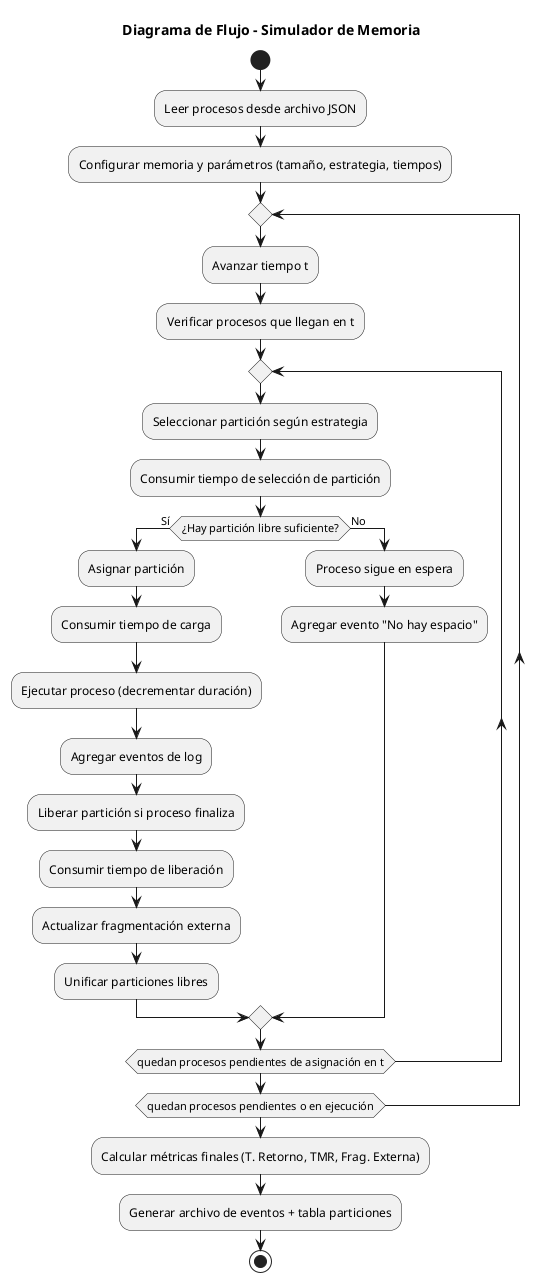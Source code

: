 @startuml DiagramaFlujo

title Diagrama de Flujo - Simulador de Memoria

start

:Leer procesos desde archivo JSON;
:Configurar memoria y parámetros (tamaño, estrategia, tiempos);

repeat
  :Avanzar tiempo t;
  :Verificar procesos que llegan en t;

  repeat
    :Seleccionar partición según estrategia;
    :Consumir tiempo de selección de partición;
    if (¿Hay partición libre suficiente?) then (Sí)
      :Asignar partición;
      :Consumir tiempo de carga;
      :Ejecutar proceso (decrementar duración);
      :Agregar eventos de log;
      :Liberar partición si proceso finaliza;
      :Consumir tiempo de liberación;
      :Actualizar fragmentación externa;
      :Unificar particiones libres;
    else (No)
      :Proceso sigue en espera;
      :Agregar evento "No hay espacio";
    endif
  repeat while (quedan procesos pendientes de asignación en t)

repeat while (quedan procesos pendientes o en ejecución)

:Calcular métricas finales (T. Retorno, TMR, Frag. Externa);
:Generar archivo de eventos + tabla particiones;

stop
@enduml
